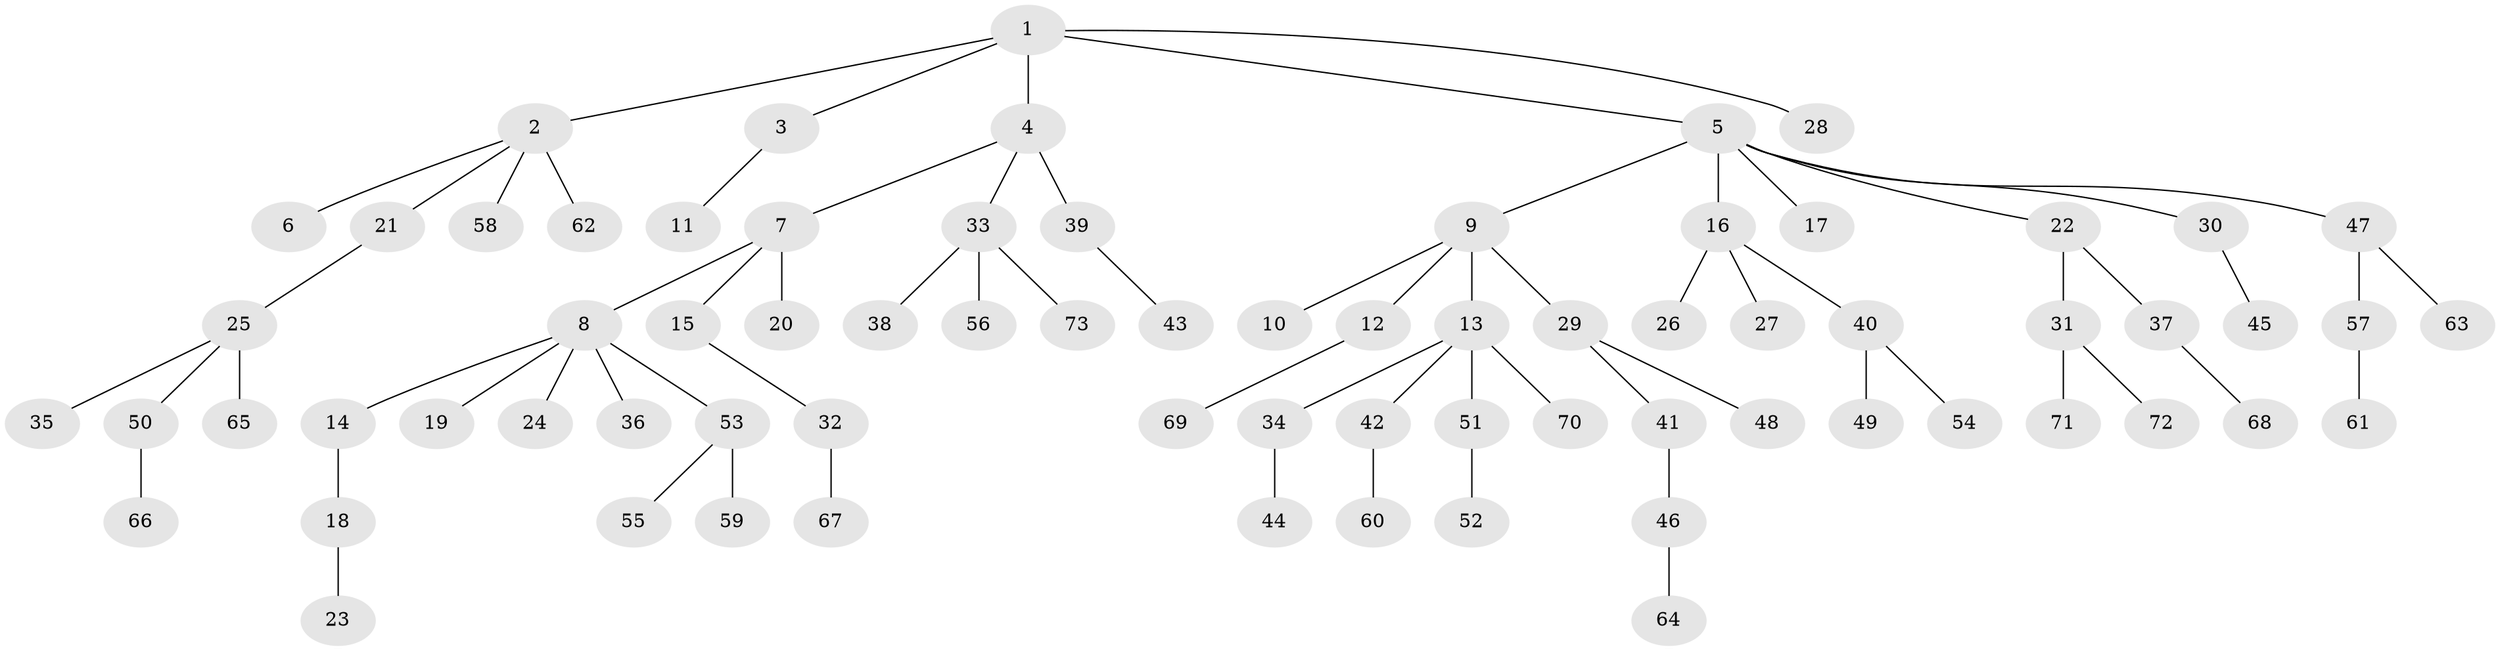 // original degree distribution, {6: 0.041379310344827586, 4: 0.041379310344827586, 3: 0.11724137931034483, 9: 0.006896551724137931, 2: 0.25517241379310346, 5: 0.027586206896551724, 1: 0.5103448275862069}
// Generated by graph-tools (version 1.1) at 2025/36/03/09/25 02:36:34]
// undirected, 73 vertices, 72 edges
graph export_dot {
graph [start="1"]
  node [color=gray90,style=filled];
  1;
  2;
  3;
  4;
  5;
  6;
  7;
  8;
  9;
  10;
  11;
  12;
  13;
  14;
  15;
  16;
  17;
  18;
  19;
  20;
  21;
  22;
  23;
  24;
  25;
  26;
  27;
  28;
  29;
  30;
  31;
  32;
  33;
  34;
  35;
  36;
  37;
  38;
  39;
  40;
  41;
  42;
  43;
  44;
  45;
  46;
  47;
  48;
  49;
  50;
  51;
  52;
  53;
  54;
  55;
  56;
  57;
  58;
  59;
  60;
  61;
  62;
  63;
  64;
  65;
  66;
  67;
  68;
  69;
  70;
  71;
  72;
  73;
  1 -- 2 [weight=2.0];
  1 -- 3 [weight=1.0];
  1 -- 4 [weight=1.0];
  1 -- 5 [weight=1.0];
  1 -- 28 [weight=2.0];
  2 -- 6 [weight=1.0];
  2 -- 21 [weight=1.0];
  2 -- 58 [weight=1.0];
  2 -- 62 [weight=1.0];
  3 -- 11 [weight=1.0];
  4 -- 7 [weight=1.0];
  4 -- 33 [weight=1.0];
  4 -- 39 [weight=2.0];
  5 -- 9 [weight=1.0];
  5 -- 16 [weight=2.0];
  5 -- 17 [weight=1.0];
  5 -- 22 [weight=1.0];
  5 -- 30 [weight=1.0];
  5 -- 47 [weight=1.0];
  7 -- 8 [weight=2.0];
  7 -- 15 [weight=1.0];
  7 -- 20 [weight=1.0];
  8 -- 14 [weight=1.0];
  8 -- 19 [weight=1.0];
  8 -- 24 [weight=1.0];
  8 -- 36 [weight=1.0];
  8 -- 53 [weight=1.0];
  9 -- 10 [weight=1.0];
  9 -- 12 [weight=1.0];
  9 -- 13 [weight=1.0];
  9 -- 29 [weight=1.0];
  12 -- 69 [weight=1.0];
  13 -- 34 [weight=1.0];
  13 -- 42 [weight=1.0];
  13 -- 51 [weight=1.0];
  13 -- 70 [weight=1.0];
  14 -- 18 [weight=1.0];
  15 -- 32 [weight=2.0];
  16 -- 26 [weight=1.0];
  16 -- 27 [weight=1.0];
  16 -- 40 [weight=1.0];
  18 -- 23 [weight=2.0];
  21 -- 25 [weight=1.0];
  22 -- 31 [weight=3.0];
  22 -- 37 [weight=1.0];
  25 -- 35 [weight=1.0];
  25 -- 50 [weight=1.0];
  25 -- 65 [weight=2.0];
  29 -- 41 [weight=1.0];
  29 -- 48 [weight=1.0];
  30 -- 45 [weight=1.0];
  31 -- 71 [weight=1.0];
  31 -- 72 [weight=1.0];
  32 -- 67 [weight=1.0];
  33 -- 38 [weight=1.0];
  33 -- 56 [weight=1.0];
  33 -- 73 [weight=1.0];
  34 -- 44 [weight=3.0];
  37 -- 68 [weight=2.0];
  39 -- 43 [weight=1.0];
  40 -- 49 [weight=4.0];
  40 -- 54 [weight=1.0];
  41 -- 46 [weight=1.0];
  42 -- 60 [weight=3.0];
  46 -- 64 [weight=1.0];
  47 -- 57 [weight=1.0];
  47 -- 63 [weight=1.0];
  50 -- 66 [weight=2.0];
  51 -- 52 [weight=1.0];
  53 -- 55 [weight=1.0];
  53 -- 59 [weight=2.0];
  57 -- 61 [weight=1.0];
}
